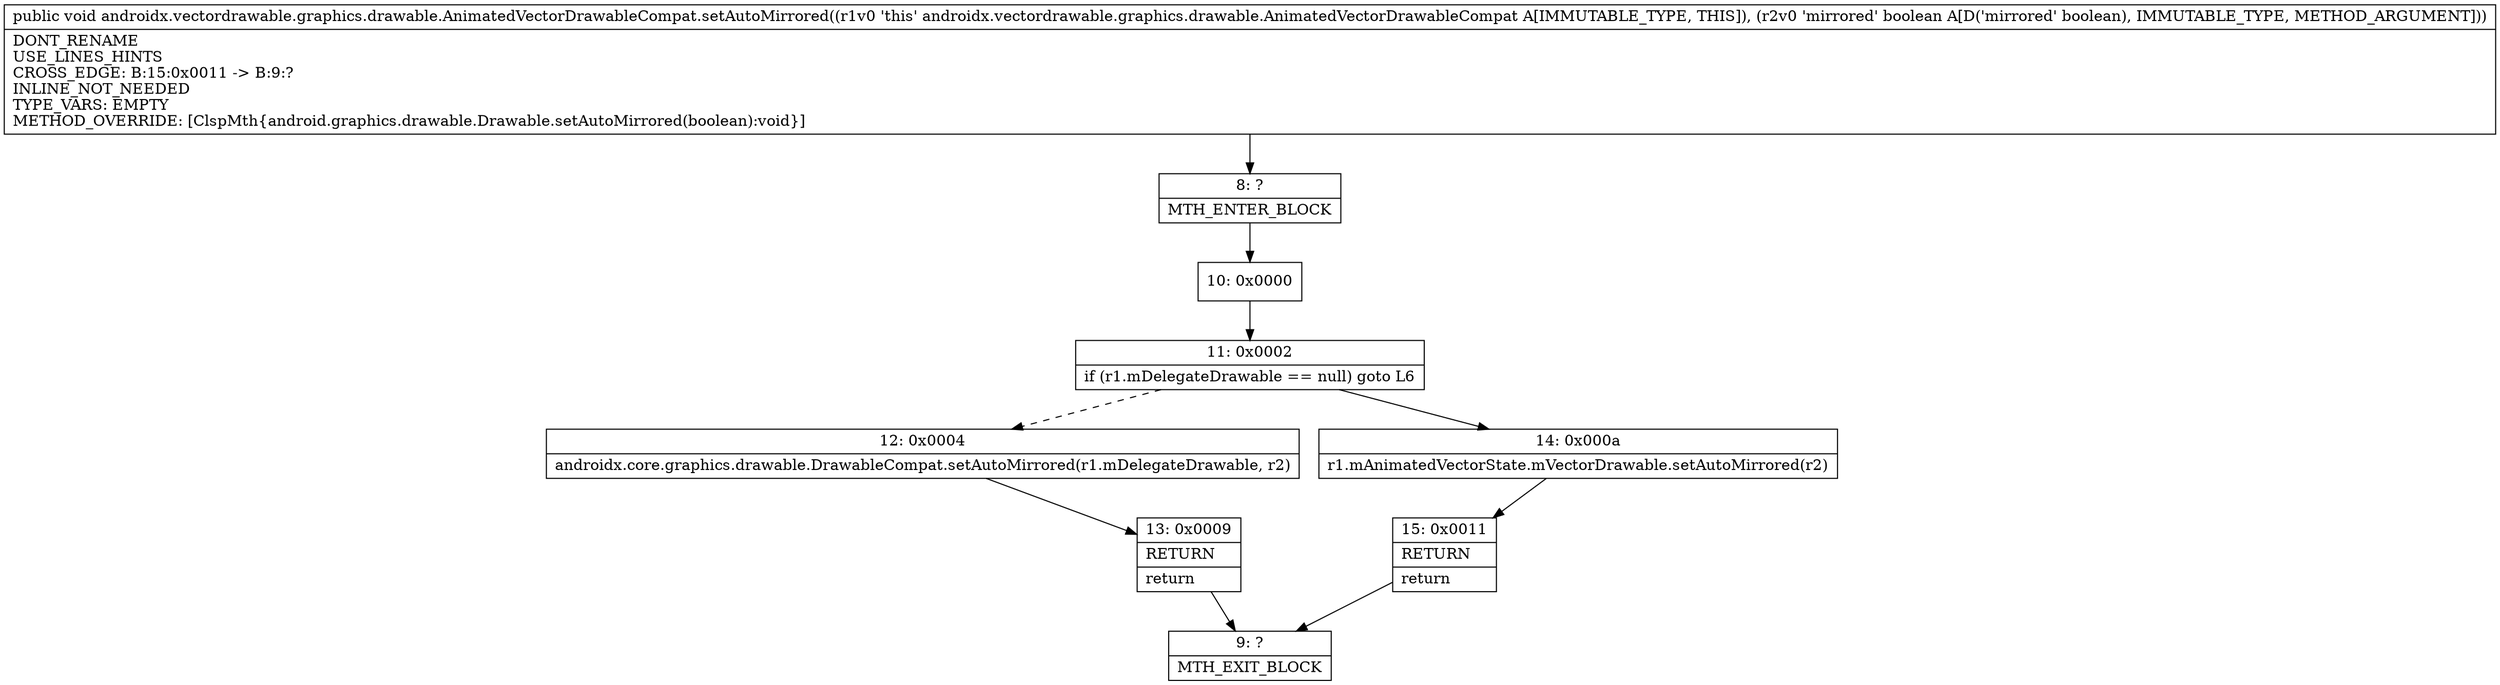digraph "CFG forandroidx.vectordrawable.graphics.drawable.AnimatedVectorDrawableCompat.setAutoMirrored(Z)V" {
Node_8 [shape=record,label="{8\:\ ?|MTH_ENTER_BLOCK\l}"];
Node_10 [shape=record,label="{10\:\ 0x0000}"];
Node_11 [shape=record,label="{11\:\ 0x0002|if (r1.mDelegateDrawable == null) goto L6\l}"];
Node_12 [shape=record,label="{12\:\ 0x0004|androidx.core.graphics.drawable.DrawableCompat.setAutoMirrored(r1.mDelegateDrawable, r2)\l}"];
Node_13 [shape=record,label="{13\:\ 0x0009|RETURN\l|return\l}"];
Node_9 [shape=record,label="{9\:\ ?|MTH_EXIT_BLOCK\l}"];
Node_14 [shape=record,label="{14\:\ 0x000a|r1.mAnimatedVectorState.mVectorDrawable.setAutoMirrored(r2)\l}"];
Node_15 [shape=record,label="{15\:\ 0x0011|RETURN\l|return\l}"];
MethodNode[shape=record,label="{public void androidx.vectordrawable.graphics.drawable.AnimatedVectorDrawableCompat.setAutoMirrored((r1v0 'this' androidx.vectordrawable.graphics.drawable.AnimatedVectorDrawableCompat A[IMMUTABLE_TYPE, THIS]), (r2v0 'mirrored' boolean A[D('mirrored' boolean), IMMUTABLE_TYPE, METHOD_ARGUMENT]))  | DONT_RENAME\lUSE_LINES_HINTS\lCROSS_EDGE: B:15:0x0011 \-\> B:9:?\lINLINE_NOT_NEEDED\lTYPE_VARS: EMPTY\lMETHOD_OVERRIDE: [ClspMth\{android.graphics.drawable.Drawable.setAutoMirrored(boolean):void\}]\l}"];
MethodNode -> Node_8;Node_8 -> Node_10;
Node_10 -> Node_11;
Node_11 -> Node_12[style=dashed];
Node_11 -> Node_14;
Node_12 -> Node_13;
Node_13 -> Node_9;
Node_14 -> Node_15;
Node_15 -> Node_9;
}

